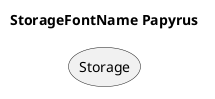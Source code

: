 @startuml
'!include ../../../plantuml-styles/plantuml-ae-skinparam-ex.iuml

skinparam StorageFontName Papyrus

title StorageFontName Papyrus

storage Storage 
@enduml
